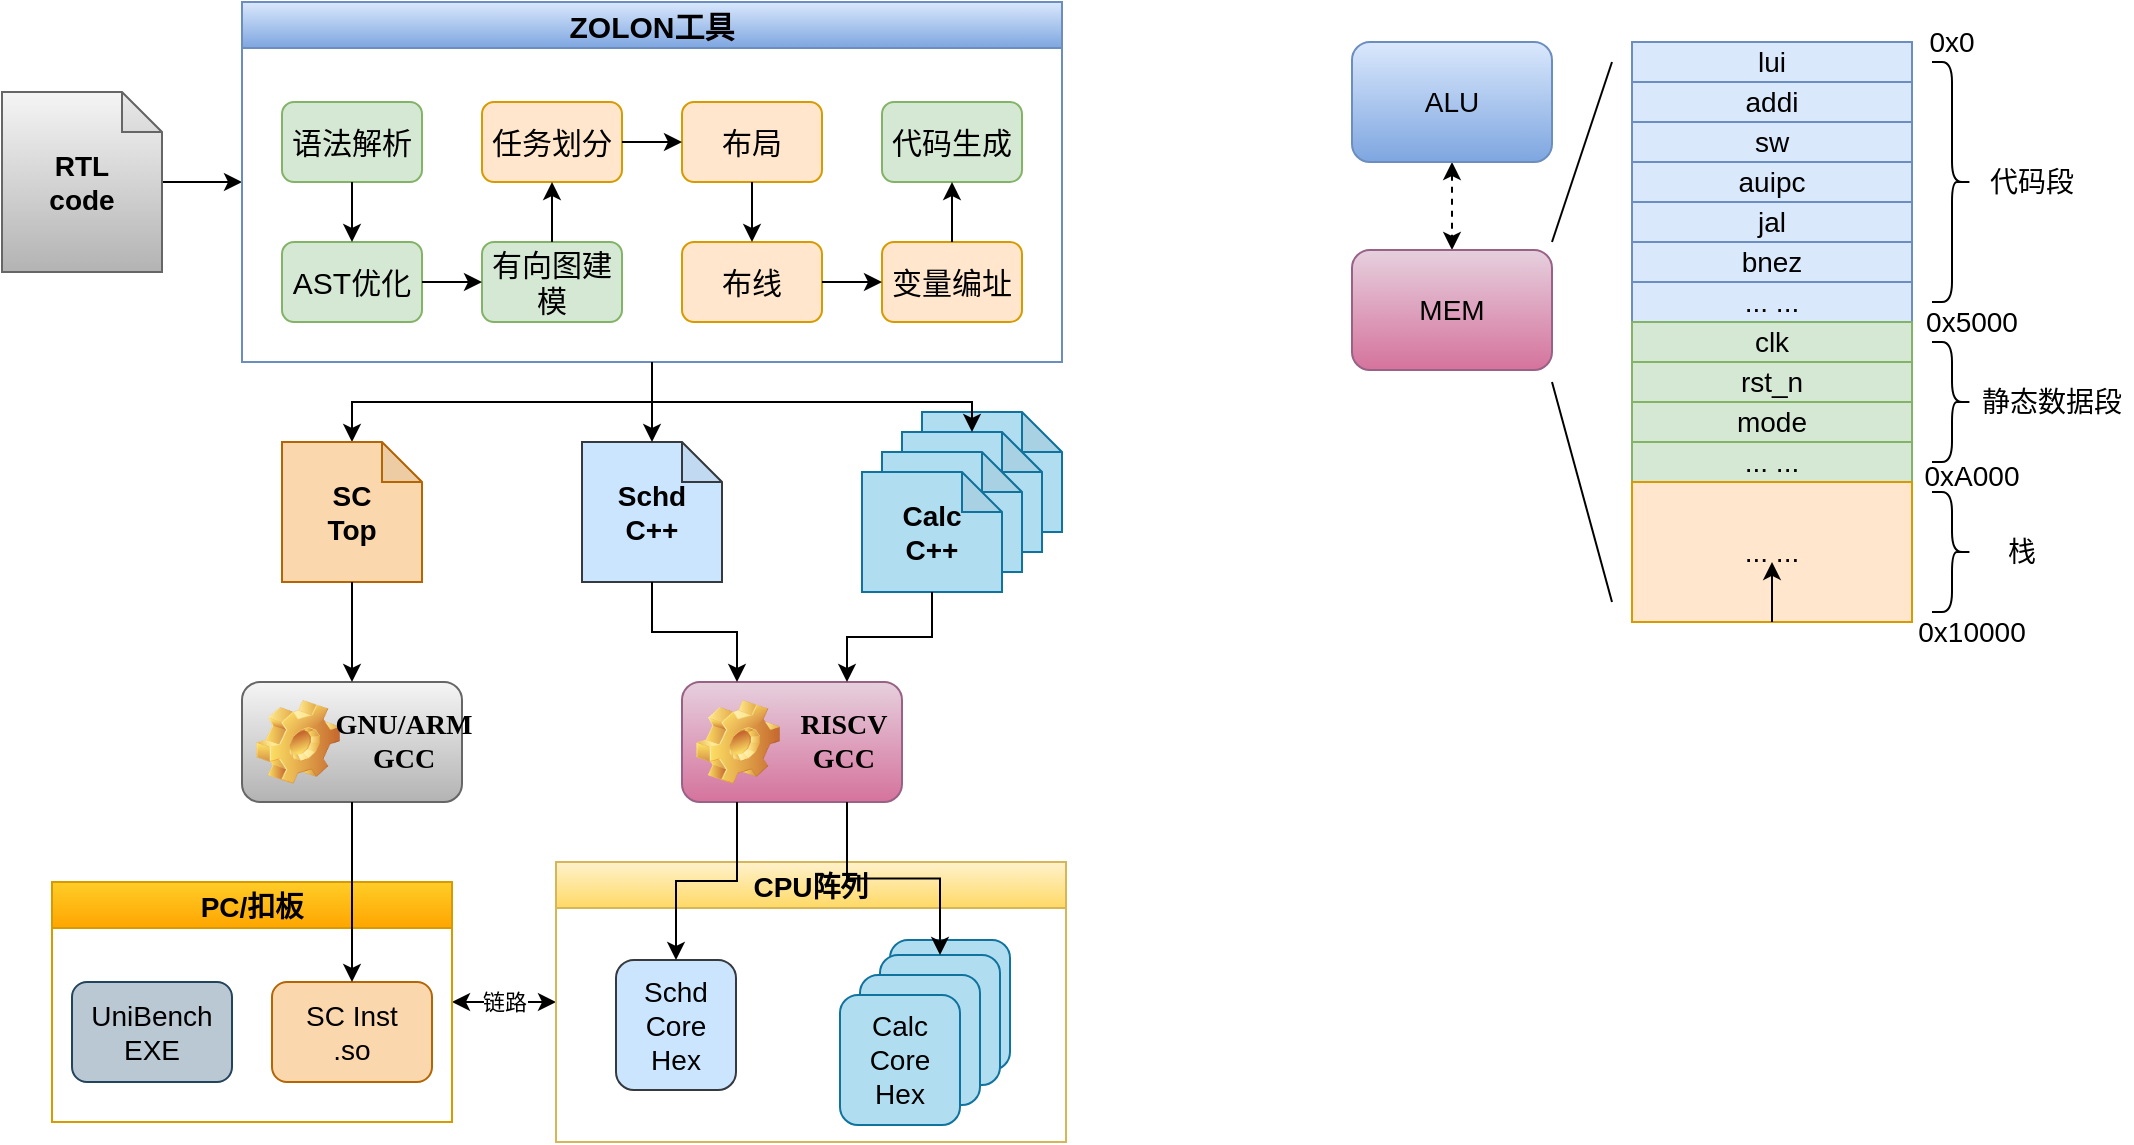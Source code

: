 <mxfile version="24.2.5" type="github" pages="2">
  <diagram name="第 1 页" id="XxKEUwlq-gYw5El6zGgm">
    <mxGraphModel dx="1434" dy="746" grid="1" gridSize="10" guides="1" tooltips="1" connect="1" arrows="1" fold="1" page="1" pageScale="1" pageWidth="1169" pageHeight="827" math="0" shadow="0">
      <root>
        <mxCell id="0" />
        <mxCell id="1" parent="0" />
        <mxCell id="TacVt2jKOgaLHGXAYxJc-45" style="edgeStyle=none;rounded=0;orthogonalLoop=1;jettySize=auto;html=1;exitX=0.5;exitY=1;exitDx=0;exitDy=0;fontSize=14;startArrow=classic;startFill=1;dashed=1;" parent="1" source="TacVt2jKOgaLHGXAYxJc-46" target="TacVt2jKOgaLHGXAYxJc-47" edge="1">
          <mxGeometry relative="1" as="geometry" />
        </mxCell>
        <mxCell id="TacVt2jKOgaLHGXAYxJc-46" value="ALU" style="rounded=1;whiteSpace=wrap;html=1;fontSize=14;fillColor=#dae8fc;gradientColor=#7ea6e0;strokeColor=#6c8ebf;" parent="1" vertex="1">
          <mxGeometry x="702" y="51" width="100" height="60" as="geometry" />
        </mxCell>
        <mxCell id="TacVt2jKOgaLHGXAYxJc-47" value="MEM" style="rounded=1;whiteSpace=wrap;html=1;fontSize=14;fillColor=#e6d0de;gradientColor=#d5739d;strokeColor=#996185;" parent="1" vertex="1">
          <mxGeometry x="702" y="155" width="100" height="60" as="geometry" />
        </mxCell>
        <mxCell id="TacVt2jKOgaLHGXAYxJc-48" value="lui" style="rounded=0;whiteSpace=wrap;html=1;fontSize=14;fillColor=#dae8fc;strokeColor=#6c8ebf;" parent="1" vertex="1">
          <mxGeometry x="842" y="51" width="140" height="20" as="geometry" />
        </mxCell>
        <mxCell id="TacVt2jKOgaLHGXAYxJc-49" value="0x0" style="text;html=1;strokeColor=none;fillColor=none;align=center;verticalAlign=middle;whiteSpace=wrap;rounded=0;fontSize=14;" parent="1" vertex="1">
          <mxGeometry x="987" y="41" width="30" height="20" as="geometry" />
        </mxCell>
        <mxCell id="TacVt2jKOgaLHGXAYxJc-50" value="0x5000" style="text;html=1;strokeColor=none;fillColor=none;align=center;verticalAlign=middle;whiteSpace=wrap;rounded=0;fontSize=14;" parent="1" vertex="1">
          <mxGeometry x="992" y="181" width="40" height="20" as="geometry" />
        </mxCell>
        <mxCell id="TacVt2jKOgaLHGXAYxJc-51" value="代码段" style="text;html=1;strokeColor=none;fillColor=none;align=center;verticalAlign=middle;whiteSpace=wrap;rounded=0;fontSize=14;" parent="1" vertex="1">
          <mxGeometry x="1017" y="111" width="50" height="20" as="geometry" />
        </mxCell>
        <mxCell id="TacVt2jKOgaLHGXAYxJc-52" value="addi" style="rounded=0;whiteSpace=wrap;html=1;fontSize=14;fillColor=#dae8fc;strokeColor=#6c8ebf;" parent="1" vertex="1">
          <mxGeometry x="842" y="71" width="140" height="20" as="geometry" />
        </mxCell>
        <mxCell id="TacVt2jKOgaLHGXAYxJc-53" value="sw" style="rounded=0;whiteSpace=wrap;html=1;fontSize=14;fillColor=#dae8fc;strokeColor=#6c8ebf;" parent="1" vertex="1">
          <mxGeometry x="842" y="91" width="140" height="20" as="geometry" />
        </mxCell>
        <mxCell id="TacVt2jKOgaLHGXAYxJc-54" value="auipc" style="rounded=0;whiteSpace=wrap;html=1;fontSize=14;fillColor=#dae8fc;strokeColor=#6c8ebf;" parent="1" vertex="1">
          <mxGeometry x="842" y="111" width="140" height="20" as="geometry" />
        </mxCell>
        <mxCell id="TacVt2jKOgaLHGXAYxJc-55" value="jal" style="rounded=0;whiteSpace=wrap;html=1;fontSize=14;fillColor=#dae8fc;strokeColor=#6c8ebf;" parent="1" vertex="1">
          <mxGeometry x="842" y="131" width="140" height="20" as="geometry" />
        </mxCell>
        <mxCell id="TacVt2jKOgaLHGXAYxJc-56" value="bnez" style="rounded=0;whiteSpace=wrap;html=1;fontSize=14;fillColor=#dae8fc;strokeColor=#6c8ebf;" parent="1" vertex="1">
          <mxGeometry x="842" y="151" width="140" height="20" as="geometry" />
        </mxCell>
        <mxCell id="TacVt2jKOgaLHGXAYxJc-57" value="... ..." style="rounded=0;whiteSpace=wrap;html=1;fontSize=14;fillColor=#dae8fc;strokeColor=#6c8ebf;" parent="1" vertex="1">
          <mxGeometry x="842" y="171" width="140" height="20" as="geometry" />
        </mxCell>
        <mxCell id="TacVt2jKOgaLHGXAYxJc-58" value="clk" style="rounded=0;whiteSpace=wrap;html=1;fontSize=14;fillColor=#d5e8d4;strokeColor=#82b366;" parent="1" vertex="1">
          <mxGeometry x="842" y="191" width="140" height="20" as="geometry" />
        </mxCell>
        <mxCell id="TacVt2jKOgaLHGXAYxJc-59" value="rst_n" style="rounded=0;whiteSpace=wrap;html=1;fontSize=14;fillColor=#d5e8d4;strokeColor=#82b366;" parent="1" vertex="1">
          <mxGeometry x="842" y="211" width="140" height="20" as="geometry" />
        </mxCell>
        <mxCell id="TacVt2jKOgaLHGXAYxJc-60" value="mode" style="rounded=0;whiteSpace=wrap;html=1;fontSize=14;fillColor=#d5e8d4;strokeColor=#82b366;" parent="1" vertex="1">
          <mxGeometry x="842" y="231" width="140" height="20" as="geometry" />
        </mxCell>
        <mxCell id="TacVt2jKOgaLHGXAYxJc-61" value="... ..." style="rounded=0;whiteSpace=wrap;html=1;fontSize=14;fillColor=#d5e8d4;strokeColor=#82b366;" parent="1" vertex="1">
          <mxGeometry x="842" y="251" width="140" height="20" as="geometry" />
        </mxCell>
        <mxCell id="TacVt2jKOgaLHGXAYxJc-62" value="" style="shape=curlyBracket;whiteSpace=wrap;html=1;rounded=1;flipH=1;fontSize=14;" parent="1" vertex="1">
          <mxGeometry x="992" y="61" width="20" height="120" as="geometry" />
        </mxCell>
        <mxCell id="TacVt2jKOgaLHGXAYxJc-63" value="" style="shape=curlyBracket;whiteSpace=wrap;html=1;rounded=1;flipH=1;fontSize=14;" parent="1" vertex="1">
          <mxGeometry x="992" y="201" width="20" height="60" as="geometry" />
        </mxCell>
        <mxCell id="TacVt2jKOgaLHGXAYxJc-64" value="静态数据段" style="text;html=1;strokeColor=none;fillColor=none;align=center;verticalAlign=middle;whiteSpace=wrap;rounded=0;fontSize=14;" parent="1" vertex="1">
          <mxGeometry x="1012" y="221" width="80" height="20" as="geometry" />
        </mxCell>
        <mxCell id="TacVt2jKOgaLHGXAYxJc-65" value="... ..." style="rounded=0;whiteSpace=wrap;html=1;fontSize=14;fillColor=#ffe6cc;strokeColor=#d79b00;" parent="1" vertex="1">
          <mxGeometry x="842" y="271" width="140" height="70" as="geometry" />
        </mxCell>
        <mxCell id="TacVt2jKOgaLHGXAYxJc-66" value="" style="shape=curlyBracket;whiteSpace=wrap;html=1;rounded=1;flipH=1;fontSize=14;" parent="1" vertex="1">
          <mxGeometry x="992" y="276" width="20" height="60" as="geometry" />
        </mxCell>
        <mxCell id="TacVt2jKOgaLHGXAYxJc-67" value="栈" style="text;html=1;strokeColor=none;fillColor=none;align=center;verticalAlign=middle;whiteSpace=wrap;rounded=0;fontSize=14;" parent="1" vertex="1">
          <mxGeometry x="1012" y="296" width="50" height="20" as="geometry" />
        </mxCell>
        <mxCell id="TacVt2jKOgaLHGXAYxJc-68" style="rounded=0;orthogonalLoop=1;jettySize=auto;html=1;exitX=0.5;exitY=1;exitDx=0;exitDy=0;fontSize=14;entryX=0.5;entryY=0.571;entryDx=0;entryDy=0;entryPerimeter=0;" parent="1" source="TacVt2jKOgaLHGXAYxJc-65" target="TacVt2jKOgaLHGXAYxJc-65" edge="1">
          <mxGeometry relative="1" as="geometry">
            <mxPoint x="922" y="381" as="targetPoint" />
          </mxGeometry>
        </mxCell>
        <mxCell id="TacVt2jKOgaLHGXAYxJc-69" value="" style="endArrow=none;html=1;rounded=0;fontSize=14;" parent="1" edge="1">
          <mxGeometry width="50" height="50" relative="1" as="geometry">
            <mxPoint x="802" y="151" as="sourcePoint" />
            <mxPoint x="832" y="61" as="targetPoint" />
          </mxGeometry>
        </mxCell>
        <mxCell id="TacVt2jKOgaLHGXAYxJc-70" value="" style="endArrow=none;html=1;rounded=0;fontSize=14;" parent="1" edge="1">
          <mxGeometry width="50" height="50" relative="1" as="geometry">
            <mxPoint x="832" y="331" as="sourcePoint" />
            <mxPoint x="802" y="221" as="targetPoint" />
          </mxGeometry>
        </mxCell>
        <mxCell id="TacVt2jKOgaLHGXAYxJc-71" value="0xA000" style="text;html=1;strokeColor=none;fillColor=none;align=center;verticalAlign=middle;whiteSpace=wrap;rounded=0;fontSize=14;" parent="1" vertex="1">
          <mxGeometry x="992" y="258" width="40" height="20" as="geometry" />
        </mxCell>
        <mxCell id="TacVt2jKOgaLHGXAYxJc-72" value="0x10000" style="text;html=1;strokeColor=none;fillColor=none;align=center;verticalAlign=middle;whiteSpace=wrap;rounded=0;fontSize=14;" parent="1" vertex="1">
          <mxGeometry x="992" y="336" width="40" height="20" as="geometry" />
        </mxCell>
        <mxCell id="En1TJh4TkF72IBwh4HMu-1" style="edgeStyle=none;rounded=0;orthogonalLoop=1;jettySize=auto;html=1;entryX=0;entryY=0.5;entryDx=0;entryDy=0;fontSize=14;" parent="1" source="En1TJh4TkF72IBwh4HMu-2" target="En1TJh4TkF72IBwh4HMu-5" edge="1">
          <mxGeometry relative="1" as="geometry" />
        </mxCell>
        <mxCell id="En1TJh4TkF72IBwh4HMu-2" value="RTL&lt;br style=&quot;font-size: 14px;&quot;&gt;code" style="shape=note;whiteSpace=wrap;html=1;backgroundOutline=1;darkOpacity=0.05;size=20;fontSize=14;fillColor=#f5f5f5;strokeColor=#666666;fontStyle=1;gradientColor=#b3b3b3;" parent="1" vertex="1">
          <mxGeometry x="27" y="76" width="80" height="90" as="geometry" />
        </mxCell>
        <mxCell id="En1TJh4TkF72IBwh4HMu-3" value="RISCV&lt;br&gt;GCC" style="label;whiteSpace=wrap;html=1;image=img/clipart/Gear_128x128.png;align=center;fontFamily=Times New Roman;fontSize=14;fillColor=#e6d0de;strokeColor=#996185;gradientColor=#d5739d;" parent="1" vertex="1">
          <mxGeometry x="367" y="371" width="110" height="60" as="geometry" />
        </mxCell>
        <mxCell id="En1TJh4TkF72IBwh4HMu-4" style="edgeStyle=orthogonalEdgeStyle;rounded=0;orthogonalLoop=1;jettySize=auto;html=1;fontSize=14;" parent="1" source="En1TJh4TkF72IBwh4HMu-5" target="En1TJh4TkF72IBwh4HMu-30" edge="1">
          <mxGeometry relative="1" as="geometry" />
        </mxCell>
        <mxCell id="En1TJh4TkF72IBwh4HMu-5" value="ZOLON工具" style="swimlane;fontSize=15;fillColor=#dae8fc;strokeColor=#6c8ebf;gradientColor=#7ea6e0;" parent="1" vertex="1">
          <mxGeometry x="147" y="31" width="410" height="180" as="geometry" />
        </mxCell>
        <mxCell id="En1TJh4TkF72IBwh4HMu-6" value="语法解析" style="rounded=1;whiteSpace=wrap;html=1;fontSize=15;fillColor=#d5e8d4;strokeColor=#82b366;" parent="En1TJh4TkF72IBwh4HMu-5" vertex="1">
          <mxGeometry x="20" y="50" width="70" height="40" as="geometry" />
        </mxCell>
        <mxCell id="En1TJh4TkF72IBwh4HMu-7" value="AST优化" style="rounded=1;whiteSpace=wrap;html=1;fontSize=15;fillColor=#d5e8d4;strokeColor=#82b366;" parent="En1TJh4TkF72IBwh4HMu-5" vertex="1">
          <mxGeometry x="20" y="120" width="70" height="40" as="geometry" />
        </mxCell>
        <mxCell id="En1TJh4TkF72IBwh4HMu-8" value="" style="endArrow=classic;html=1;rounded=0;horizontal=0;fontSize=15;" parent="En1TJh4TkF72IBwh4HMu-5" source="En1TJh4TkF72IBwh4HMu-6" target="En1TJh4TkF72IBwh4HMu-7" edge="1">
          <mxGeometry width="50" height="50" relative="1" as="geometry">
            <mxPoint x="100" y="170" as="sourcePoint" />
            <mxPoint x="250" y="60" as="targetPoint" />
          </mxGeometry>
        </mxCell>
        <mxCell id="En1TJh4TkF72IBwh4HMu-9" value="有向图建模" style="rounded=1;whiteSpace=wrap;html=1;fontSize=15;fillColor=#d5e8d4;strokeColor=#82b366;" parent="En1TJh4TkF72IBwh4HMu-5" vertex="1">
          <mxGeometry x="120" y="120" width="70" height="40" as="geometry" />
        </mxCell>
        <mxCell id="En1TJh4TkF72IBwh4HMu-10" style="rounded=0;orthogonalLoop=1;jettySize=auto;html=1;fontSize=14;" parent="En1TJh4TkF72IBwh4HMu-5" source="En1TJh4TkF72IBwh4HMu-7" target="En1TJh4TkF72IBwh4HMu-9" edge="1">
          <mxGeometry relative="1" as="geometry" />
        </mxCell>
        <mxCell id="En1TJh4TkF72IBwh4HMu-11" value="任务划分" style="rounded=1;whiteSpace=wrap;html=1;fontSize=15;fillColor=#ffe6cc;strokeColor=#d79b00;" parent="En1TJh4TkF72IBwh4HMu-5" vertex="1">
          <mxGeometry x="120" y="50" width="70" height="40" as="geometry" />
        </mxCell>
        <mxCell id="En1TJh4TkF72IBwh4HMu-12" value="" style="endArrow=classic;html=1;rounded=0;horizontal=0;fontSize=15;" parent="En1TJh4TkF72IBwh4HMu-5" source="En1TJh4TkF72IBwh4HMu-9" target="En1TJh4TkF72IBwh4HMu-11" edge="1">
          <mxGeometry width="50" height="50" relative="1" as="geometry">
            <mxPoint x="130" y="440" as="sourcePoint" />
            <mxPoint x="190" y="440" as="targetPoint" />
          </mxGeometry>
        </mxCell>
        <mxCell id="En1TJh4TkF72IBwh4HMu-13" value="布局" style="rounded=1;whiteSpace=wrap;html=1;fontSize=15;fillColor=#ffe6cc;strokeColor=#d79b00;" parent="En1TJh4TkF72IBwh4HMu-5" vertex="1">
          <mxGeometry x="220" y="50" width="70" height="40" as="geometry" />
        </mxCell>
        <mxCell id="En1TJh4TkF72IBwh4HMu-14" value="" style="endArrow=classic;html=1;rounded=0;horizontal=0;fontSize=15;" parent="En1TJh4TkF72IBwh4HMu-5" source="En1TJh4TkF72IBwh4HMu-11" target="En1TJh4TkF72IBwh4HMu-13" edge="1">
          <mxGeometry width="50" height="50" relative="1" as="geometry">
            <mxPoint x="260" y="440" as="sourcePoint" />
            <mxPoint x="310" y="440" as="targetPoint" />
          </mxGeometry>
        </mxCell>
        <mxCell id="En1TJh4TkF72IBwh4HMu-15" value="布线" style="rounded=1;whiteSpace=wrap;html=1;fontSize=15;fillColor=#ffe6cc;strokeColor=#d79b00;" parent="En1TJh4TkF72IBwh4HMu-5" vertex="1">
          <mxGeometry x="220" y="120" width="70" height="40" as="geometry" />
        </mxCell>
        <mxCell id="En1TJh4TkF72IBwh4HMu-16" value="" style="endArrow=classic;html=1;rounded=0;horizontal=0;fontSize=15;" parent="En1TJh4TkF72IBwh4HMu-5" source="En1TJh4TkF72IBwh4HMu-13" target="En1TJh4TkF72IBwh4HMu-15" edge="1">
          <mxGeometry width="50" height="50" relative="1" as="geometry">
            <mxPoint x="620" y="330" as="sourcePoint" />
            <mxPoint x="290" y="730" as="targetPoint" />
          </mxGeometry>
        </mxCell>
        <mxCell id="En1TJh4TkF72IBwh4HMu-17" value="变量编址" style="rounded=1;whiteSpace=wrap;html=1;fontSize=15;fillColor=#ffe6cc;strokeColor=#d79b00;" parent="En1TJh4TkF72IBwh4HMu-5" vertex="1">
          <mxGeometry x="320" y="120" width="70" height="40" as="geometry" />
        </mxCell>
        <mxCell id="En1TJh4TkF72IBwh4HMu-18" style="edgeStyle=none;rounded=0;orthogonalLoop=1;jettySize=auto;html=1;fontSize=14;" parent="En1TJh4TkF72IBwh4HMu-5" source="En1TJh4TkF72IBwh4HMu-15" target="En1TJh4TkF72IBwh4HMu-17" edge="1">
          <mxGeometry relative="1" as="geometry" />
        </mxCell>
        <mxCell id="En1TJh4TkF72IBwh4HMu-19" value="代码生成" style="rounded=1;whiteSpace=wrap;html=1;fontSize=15;fillColor=#d5e8d4;strokeColor=#82b366;" parent="En1TJh4TkF72IBwh4HMu-5" vertex="1">
          <mxGeometry x="320" y="50" width="70" height="40" as="geometry" />
        </mxCell>
        <mxCell id="En1TJh4TkF72IBwh4HMu-20" style="edgeStyle=none;rounded=0;orthogonalLoop=1;jettySize=auto;html=1;fontSize=14;" parent="En1TJh4TkF72IBwh4HMu-5" source="En1TJh4TkF72IBwh4HMu-17" target="En1TJh4TkF72IBwh4HMu-19" edge="1">
          <mxGeometry relative="1" as="geometry" />
        </mxCell>
        <mxCell id="En1TJh4TkF72IBwh4HMu-21" value="Schd&lt;br&gt;C++" style="shape=note;whiteSpace=wrap;html=1;backgroundOutline=1;darkOpacity=0.05;size=20;fontSize=14;fillColor=#cce5ff;strokeColor=#36393d;fontStyle=1" parent="1" vertex="1">
          <mxGeometry x="317" y="251" width="70" height="70" as="geometry" />
        </mxCell>
        <mxCell id="En1TJh4TkF72IBwh4HMu-22" value="Calc&lt;br&gt;C++" style="shape=note;whiteSpace=wrap;html=1;backgroundOutline=1;darkOpacity=0.05;size=20;fontSize=14;fillColor=#b1ddf0;strokeColor=#10739e;fontStyle=1" parent="1" vertex="1">
          <mxGeometry x="487" y="236" width="70" height="60" as="geometry" />
        </mxCell>
        <mxCell id="En1TJh4TkF72IBwh4HMu-23" value="Calc&lt;br&gt;C++" style="shape=note;whiteSpace=wrap;html=1;backgroundOutline=1;darkOpacity=0.05;size=20;fontSize=14;fillColor=#b1ddf0;strokeColor=#10739e;fontStyle=1" parent="1" vertex="1">
          <mxGeometry x="477" y="246" width="70" height="60" as="geometry" />
        </mxCell>
        <mxCell id="En1TJh4TkF72IBwh4HMu-24" value="Calc&lt;br&gt;C++" style="shape=note;whiteSpace=wrap;html=1;backgroundOutline=1;darkOpacity=0.05;size=20;fontSize=14;fillColor=#b1ddf0;strokeColor=#10739e;fontStyle=1" parent="1" vertex="1">
          <mxGeometry x="467" y="256" width="70" height="60" as="geometry" />
        </mxCell>
        <mxCell id="En1TJh4TkF72IBwh4HMu-25" value="Calc&lt;br&gt;C++" style="shape=note;whiteSpace=wrap;html=1;backgroundOutline=1;darkOpacity=0.05;size=20;fontSize=14;fillColor=#b1ddf0;strokeColor=#10739e;fontStyle=1" parent="1" vertex="1">
          <mxGeometry x="457" y="266" width="70" height="60" as="geometry" />
        </mxCell>
        <mxCell id="En1TJh4TkF72IBwh4HMu-26" value="链路" style="edgeStyle=orthogonalEdgeStyle;rounded=0;orthogonalLoop=1;jettySize=auto;html=1;exitX=1;exitY=0.5;exitDx=0;exitDy=0;entryX=0;entryY=0.5;entryDx=0;entryDy=0;startArrow=classic;startFill=1;" parent="1" source="En1TJh4TkF72IBwh4HMu-27" target="En1TJh4TkF72IBwh4HMu-31" edge="1">
          <mxGeometry relative="1" as="geometry" />
        </mxCell>
        <mxCell id="En1TJh4TkF72IBwh4HMu-27" value="PC/扣板" style="swimlane;fontSize=14;fillColor=#ffcd28;gradientColor=#ffa500;strokeColor=#d79b00;" parent="1" vertex="1">
          <mxGeometry x="52" y="471" width="200" height="120" as="geometry" />
        </mxCell>
        <mxCell id="En1TJh4TkF72IBwh4HMu-28" value="UniBench&lt;br&gt;EXE" style="rounded=1;whiteSpace=wrap;html=1;fontSize=14;fillColor=#bac8d3;strokeColor=#23445d;" parent="En1TJh4TkF72IBwh4HMu-27" vertex="1">
          <mxGeometry x="10" y="50" width="80" height="50" as="geometry" />
        </mxCell>
        <mxCell id="En1TJh4TkF72IBwh4HMu-29" value="SC Inst&lt;br&gt;.so" style="rounded=1;whiteSpace=wrap;html=1;fontSize=14;fillColor=#fad7ac;strokeColor=#b46504;" parent="En1TJh4TkF72IBwh4HMu-27" vertex="1">
          <mxGeometry x="110" y="50" width="80" height="50" as="geometry" />
        </mxCell>
        <mxCell id="En1TJh4TkF72IBwh4HMu-30" value="SC&lt;br&gt;Top" style="shape=note;whiteSpace=wrap;html=1;backgroundOutline=1;darkOpacity=0.05;size=20;fontSize=14;fillColor=#fad7ac;strokeColor=#b46504;fontStyle=1" parent="1" vertex="1">
          <mxGeometry x="167" y="251" width="70" height="70" as="geometry" />
        </mxCell>
        <mxCell id="En1TJh4TkF72IBwh4HMu-31" value="CPU阵列" style="swimlane;fontSize=14;fillColor=#fff2cc;gradientColor=#ffd966;strokeColor=#d6b656;" parent="1" vertex="1">
          <mxGeometry x="304" y="461" width="255" height="140" as="geometry" />
        </mxCell>
        <mxCell id="En1TJh4TkF72IBwh4HMu-32" value="Schd Core&lt;br&gt;Hex" style="rounded=1;whiteSpace=wrap;html=1;fontSize=14;fillColor=#cce5ff;strokeColor=#36393d;" parent="En1TJh4TkF72IBwh4HMu-31" vertex="1">
          <mxGeometry x="30" y="49" width="60" height="65" as="geometry" />
        </mxCell>
        <mxCell id="En1TJh4TkF72IBwh4HMu-33" value="Calc Core&lt;br&gt;Hex" style="rounded=1;whiteSpace=wrap;html=1;fontSize=14;fillColor=#b1ddf0;strokeColor=#10739e;" parent="En1TJh4TkF72IBwh4HMu-31" vertex="1">
          <mxGeometry x="167" y="39" width="60" height="65" as="geometry" />
        </mxCell>
        <mxCell id="En1TJh4TkF72IBwh4HMu-34" value="Calc Core&lt;br&gt;Hex" style="rounded=1;whiteSpace=wrap;html=1;fontSize=14;fillColor=#b1ddf0;strokeColor=#10739e;" parent="En1TJh4TkF72IBwh4HMu-31" vertex="1">
          <mxGeometry x="162" y="46.5" width="60" height="65" as="geometry" />
        </mxCell>
        <mxCell id="En1TJh4TkF72IBwh4HMu-35" value="Calc Core&lt;br&gt;Hex" style="rounded=1;whiteSpace=wrap;html=1;fontSize=14;fillColor=#b1ddf0;strokeColor=#10739e;" parent="En1TJh4TkF72IBwh4HMu-31" vertex="1">
          <mxGeometry x="152" y="56.5" width="60" height="65" as="geometry" />
        </mxCell>
        <mxCell id="En1TJh4TkF72IBwh4HMu-36" value="Calc Core&lt;br&gt;Hex" style="rounded=1;whiteSpace=wrap;html=1;fontSize=14;fillColor=#b1ddf0;strokeColor=#10739e;" parent="En1TJh4TkF72IBwh4HMu-31" vertex="1">
          <mxGeometry x="142" y="66.5" width="60" height="65" as="geometry" />
        </mxCell>
        <mxCell id="En1TJh4TkF72IBwh4HMu-37" value="GNU/ARM&lt;br&gt;GCC" style="label;whiteSpace=wrap;html=1;image=img/clipart/Gear_128x128.png;align=center;fontFamily=Times New Roman;fontSize=14;fillColor=#f5f5f5;strokeColor=#666666;gradientColor=#b3b3b3;" parent="1" vertex="1">
          <mxGeometry x="147" y="371" width="110" height="60" as="geometry" />
        </mxCell>
        <mxCell id="En1TJh4TkF72IBwh4HMu-38" style="edgeStyle=orthogonalEdgeStyle;rounded=0;orthogonalLoop=1;jettySize=auto;html=1;fontSize=14;entryX=0.5;entryY=0;entryDx=0;entryDy=0;entryPerimeter=0;" parent="1" source="En1TJh4TkF72IBwh4HMu-5" target="En1TJh4TkF72IBwh4HMu-21" edge="1">
          <mxGeometry relative="1" as="geometry">
            <mxPoint x="362.0" y="221" as="sourcePoint" />
            <mxPoint x="212" y="261" as="targetPoint" />
          </mxGeometry>
        </mxCell>
        <mxCell id="En1TJh4TkF72IBwh4HMu-39" style="edgeStyle=orthogonalEdgeStyle;rounded=0;orthogonalLoop=1;jettySize=auto;html=1;fontSize=14;" parent="1" source="En1TJh4TkF72IBwh4HMu-5" target="En1TJh4TkF72IBwh4HMu-23" edge="1">
          <mxGeometry relative="1" as="geometry">
            <mxPoint x="362" y="221" as="sourcePoint" />
            <mxPoint x="362" y="261" as="targetPoint" />
          </mxGeometry>
        </mxCell>
        <mxCell id="En1TJh4TkF72IBwh4HMu-40" style="edgeStyle=orthogonalEdgeStyle;rounded=0;orthogonalLoop=1;jettySize=auto;html=1;fontSize=14;entryX=0.25;entryY=0;entryDx=0;entryDy=0;" parent="1" source="En1TJh4TkF72IBwh4HMu-21" target="En1TJh4TkF72IBwh4HMu-3" edge="1">
          <mxGeometry relative="1" as="geometry">
            <mxPoint x="362.0" y="221" as="sourcePoint" />
            <mxPoint x="522.0" y="256" as="targetPoint" />
          </mxGeometry>
        </mxCell>
        <mxCell id="En1TJh4TkF72IBwh4HMu-41" style="edgeStyle=orthogonalEdgeStyle;rounded=0;orthogonalLoop=1;jettySize=auto;html=1;fontSize=14;" parent="1" source="En1TJh4TkF72IBwh4HMu-30" target="En1TJh4TkF72IBwh4HMu-37" edge="1">
          <mxGeometry relative="1" as="geometry">
            <mxPoint x="362.034" y="331" as="sourcePoint" />
            <mxPoint x="432.034" y="381" as="targetPoint" />
          </mxGeometry>
        </mxCell>
        <mxCell id="En1TJh4TkF72IBwh4HMu-42" style="edgeStyle=orthogonalEdgeStyle;rounded=0;orthogonalLoop=1;jettySize=auto;html=1;fontSize=14;" parent="1" source="En1TJh4TkF72IBwh4HMu-37" target="En1TJh4TkF72IBwh4HMu-29" edge="1">
          <mxGeometry relative="1" as="geometry">
            <mxPoint x="212.034" y="331" as="sourcePoint" />
            <mxPoint x="187" y="381" as="targetPoint" />
          </mxGeometry>
        </mxCell>
        <mxCell id="En1TJh4TkF72IBwh4HMu-43" style="edgeStyle=orthogonalEdgeStyle;rounded=0;orthogonalLoop=1;jettySize=auto;html=1;fontSize=14;entryX=0.75;entryY=0;entryDx=0;entryDy=0;" parent="1" source="En1TJh4TkF72IBwh4HMu-25" target="En1TJh4TkF72IBwh4HMu-3" edge="1">
          <mxGeometry relative="1" as="geometry">
            <mxPoint x="362.034" y="331" as="sourcePoint" />
            <mxPoint x="432.034" y="381" as="targetPoint" />
          </mxGeometry>
        </mxCell>
        <mxCell id="En1TJh4TkF72IBwh4HMu-44" style="edgeStyle=orthogonalEdgeStyle;rounded=0;orthogonalLoop=1;jettySize=auto;html=1;fontSize=14;exitX=0.25;exitY=1;exitDx=0;exitDy=0;" parent="1" source="En1TJh4TkF72IBwh4HMu-3" target="En1TJh4TkF72IBwh4HMu-32" edge="1">
          <mxGeometry relative="1" as="geometry">
            <mxPoint x="502.034" y="336" as="sourcePoint" />
            <mxPoint x="432.034" y="381" as="targetPoint" />
          </mxGeometry>
        </mxCell>
        <mxCell id="En1TJh4TkF72IBwh4HMu-45" style="edgeStyle=orthogonalEdgeStyle;rounded=0;orthogonalLoop=1;jettySize=auto;html=1;fontSize=14;exitX=0.75;exitY=1;exitDx=0;exitDy=0;" parent="1" source="En1TJh4TkF72IBwh4HMu-3" target="En1TJh4TkF72IBwh4HMu-34" edge="1">
          <mxGeometry relative="1" as="geometry">
            <mxPoint x="502.034" y="336" as="sourcePoint" />
            <mxPoint x="459.5" y="381" as="targetPoint" />
          </mxGeometry>
        </mxCell>
      </root>
    </mxGraphModel>
  </diagram>
  <diagram id="OgBlMcJGMcArxZzTE6J7" name="第 2 页">
    <mxGraphModel dx="1434" dy="-81" grid="1" gridSize="10" guides="1" tooltips="1" connect="1" arrows="1" fold="1" page="1" pageScale="1" pageWidth="1169" pageHeight="827" math="0" shadow="0">
      <root>
        <mxCell id="0" />
        <mxCell id="1" parent="0" />
        <mxCell id="0B38pX7yt9HqYOP2uI5M-1" value="CPU阵列" style="swimlane;fontSize=14;fillColor=#fff2cc;gradientColor=#ffd966;strokeColor=#d6b656;" parent="1" vertex="1">
          <mxGeometry x="40" y="1318" width="652" height="292" as="geometry" />
        </mxCell>
        <mxCell id="0B38pX7yt9HqYOP2uI5M-2" value="地&lt;br&gt;址&lt;br&gt;读&lt;br&gt;写" style="edgeStyle=orthogonalEdgeStyle;rounded=0;orthogonalLoop=1;jettySize=auto;html=1;exitX=1;exitY=0.5;exitDx=0;exitDy=0;entryX=0;entryY=0.5;entryDx=0;entryDy=0;strokeWidth=2;fontSize=14;startArrow=classic;startFill=1;" parent="0B38pX7yt9HqYOP2uI5M-1" source="0B38pX7yt9HqYOP2uI5M-3" target="0B38pX7yt9HqYOP2uI5M-25" edge="1">
          <mxGeometry relative="1" as="geometry" />
        </mxCell>
        <mxCell id="0B38pX7yt9HqYOP2uI5M-3" value="调度核 * 1" style="swimlane;fontSize=14;fillColor=#dae8fc;strokeColor=#6c8ebf;" parent="0B38pX7yt9HqYOP2uI5M-1" vertex="1">
          <mxGeometry x="21" y="40" width="280" height="217" as="geometry" />
        </mxCell>
        <mxCell id="0B38pX7yt9HqYOP2uI5M-4" value="状态表" style="shape=table;startSize=22;container=1;collapsible=0;childLayout=tableLayout;fontStyle=1;align=center;fontSize=14;fillColor=#ffe6cc;strokeColor=#d79b00;" parent="0B38pX7yt9HqYOP2uI5M-3" vertex="1">
          <mxGeometry x="156" y="57" width="103" height="136" as="geometry" />
        </mxCell>
        <mxCell id="0B38pX7yt9HqYOP2uI5M-5" value="" style="shape=tableRow;horizontal=0;startSize=0;swimlaneHead=0;swimlaneBody=0;top=0;left=0;bottom=0;right=0;collapsible=0;dropTarget=0;fillColor=none;points=[[0,0.5],[1,0.5]];portConstraint=eastwest;fontSize=14;" parent="0B38pX7yt9HqYOP2uI5M-4" vertex="1">
          <mxGeometry y="22" width="103" height="26" as="geometry" />
        </mxCell>
        <mxCell id="0B38pX7yt9HqYOP2uI5M-6" value="stat 1" style="shape=partialRectangle;html=1;whiteSpace=wrap;connectable=0;fillColor=none;top=0;left=0;bottom=0;right=0;overflow=hidden;fontSize=14;" parent="0B38pX7yt9HqYOP2uI5M-5" vertex="1">
          <mxGeometry width="42" height="26" as="geometry">
            <mxRectangle width="42" height="26" as="alternateBounds" />
          </mxGeometry>
        </mxCell>
        <mxCell id="0B38pX7yt9HqYOP2uI5M-7" value="300 clks" style="shape=partialRectangle;html=1;whiteSpace=wrap;connectable=0;fillColor=none;top=0;left=0;bottom=0;right=0;overflow=hidden;fontSize=14;" parent="0B38pX7yt9HqYOP2uI5M-5" vertex="1">
          <mxGeometry x="42" width="61" height="26" as="geometry">
            <mxRectangle width="61" height="26" as="alternateBounds" />
          </mxGeometry>
        </mxCell>
        <mxCell id="0B38pX7yt9HqYOP2uI5M-8" value="" style="shape=tableRow;horizontal=0;startSize=0;swimlaneHead=0;swimlaneBody=0;top=0;left=0;bottom=0;right=0;collapsible=0;dropTarget=0;fillColor=none;points=[[0,0.5],[1,0.5]];portConstraint=eastwest;fontSize=14;" parent="0B38pX7yt9HqYOP2uI5M-4" vertex="1">
          <mxGeometry y="48" width="103" height="25" as="geometry" />
        </mxCell>
        <mxCell id="0B38pX7yt9HqYOP2uI5M-9" value="stat 2" style="shape=partialRectangle;html=1;whiteSpace=wrap;connectable=0;fillColor=none;top=0;left=0;bottom=0;right=0;overflow=hidden;fontSize=14;" parent="0B38pX7yt9HqYOP2uI5M-8" vertex="1">
          <mxGeometry width="42" height="25" as="geometry">
            <mxRectangle width="42" height="25" as="alternateBounds" />
          </mxGeometry>
        </mxCell>
        <mxCell id="0B38pX7yt9HqYOP2uI5M-10" value="100 clks" style="shape=partialRectangle;html=1;whiteSpace=wrap;connectable=0;fillColor=none;top=0;left=0;bottom=0;right=0;overflow=hidden;fontSize=14;" parent="0B38pX7yt9HqYOP2uI5M-8" vertex="1">
          <mxGeometry x="42" width="61" height="25" as="geometry">
            <mxRectangle width="61" height="25" as="alternateBounds" />
          </mxGeometry>
        </mxCell>
        <mxCell id="0B38pX7yt9HqYOP2uI5M-11" value="" style="shape=tableRow;horizontal=0;startSize=0;swimlaneHead=0;swimlaneBody=0;top=0;left=0;bottom=0;right=0;collapsible=0;dropTarget=0;fillColor=none;points=[[0,0.5],[1,0.5]];portConstraint=eastwest;fontSize=14;" parent="0B38pX7yt9HqYOP2uI5M-4" vertex="1">
          <mxGeometry y="73" width="103" height="21" as="geometry" />
        </mxCell>
        <mxCell id="0B38pX7yt9HqYOP2uI5M-12" value="stat 3" style="shape=partialRectangle;html=1;whiteSpace=wrap;connectable=0;fillColor=none;top=0;left=0;bottom=0;right=0;overflow=hidden;fontSize=14;" parent="0B38pX7yt9HqYOP2uI5M-11" vertex="1">
          <mxGeometry width="42" height="21" as="geometry">
            <mxRectangle width="42" height="21" as="alternateBounds" />
          </mxGeometry>
        </mxCell>
        <mxCell id="0B38pX7yt9HqYOP2uI5M-13" value="200 clks" style="shape=partialRectangle;html=1;whiteSpace=wrap;connectable=0;fillColor=none;top=0;left=0;bottom=0;right=0;overflow=hidden;fontSize=14;" parent="0B38pX7yt9HqYOP2uI5M-11" vertex="1">
          <mxGeometry x="42" width="61" height="21" as="geometry">
            <mxRectangle width="61" height="21" as="alternateBounds" />
          </mxGeometry>
        </mxCell>
        <mxCell id="0B38pX7yt9HqYOP2uI5M-14" style="shape=tableRow;horizontal=0;startSize=0;swimlaneHead=0;swimlaneBody=0;top=0;left=0;bottom=0;right=0;collapsible=0;dropTarget=0;fillColor=none;points=[[0,0.5],[1,0.5]];portConstraint=eastwest;fontSize=14;" parent="0B38pX7yt9HqYOP2uI5M-4" vertex="1">
          <mxGeometry y="94" width="103" height="21" as="geometry" />
        </mxCell>
        <mxCell id="0B38pX7yt9HqYOP2uI5M-15" value="..." style="shape=partialRectangle;html=1;whiteSpace=wrap;connectable=0;fillColor=none;top=0;left=0;bottom=0;right=0;overflow=hidden;fontSize=14;" parent="0B38pX7yt9HqYOP2uI5M-14" vertex="1">
          <mxGeometry width="42" height="21" as="geometry">
            <mxRectangle width="42" height="21" as="alternateBounds" />
          </mxGeometry>
        </mxCell>
        <mxCell id="0B38pX7yt9HqYOP2uI5M-16" value="..." style="shape=partialRectangle;html=1;whiteSpace=wrap;connectable=0;fillColor=none;top=0;left=0;bottom=0;right=0;overflow=hidden;fontSize=14;" parent="0B38pX7yt9HqYOP2uI5M-14" vertex="1">
          <mxGeometry x="42" width="61" height="21" as="geometry">
            <mxRectangle width="61" height="21" as="alternateBounds" />
          </mxGeometry>
        </mxCell>
        <mxCell id="0B38pX7yt9HqYOP2uI5M-17" style="shape=tableRow;horizontal=0;startSize=0;swimlaneHead=0;swimlaneBody=0;top=0;left=0;bottom=0;right=0;collapsible=0;dropTarget=0;fillColor=none;points=[[0,0.5],[1,0.5]];portConstraint=eastwest;fontSize=14;" parent="0B38pX7yt9HqYOP2uI5M-4" vertex="1">
          <mxGeometry y="115" width="103" height="21" as="geometry" />
        </mxCell>
        <mxCell id="0B38pX7yt9HqYOP2uI5M-18" value="stat n" style="shape=partialRectangle;html=1;whiteSpace=wrap;connectable=0;fillColor=none;top=0;left=0;bottom=0;right=0;overflow=hidden;fontSize=14;" parent="0B38pX7yt9HqYOP2uI5M-17" vertex="1">
          <mxGeometry width="42" height="21" as="geometry">
            <mxRectangle width="42" height="21" as="alternateBounds" />
          </mxGeometry>
        </mxCell>
        <mxCell id="0B38pX7yt9HqYOP2uI5M-19" value="m clks" style="shape=partialRectangle;html=1;whiteSpace=wrap;connectable=0;fillColor=none;top=0;left=0;bottom=0;right=0;overflow=hidden;fontSize=14;" parent="0B38pX7yt9HqYOP2uI5M-17" vertex="1">
          <mxGeometry x="42" width="61" height="21" as="geometry">
            <mxRectangle width="61" height="21" as="alternateBounds" />
          </mxGeometry>
        </mxCell>
        <mxCell id="0B38pX7yt9HqYOP2uI5M-20" value="N" style="edgeStyle=orthogonalEdgeStyle;rounded=0;orthogonalLoop=1;jettySize=auto;html=1;fontSize=14;startArrow=none;startFill=0;" parent="0B38pX7yt9HqYOP2uI5M-3" source="0B38pX7yt9HqYOP2uI5M-21" target="0B38pX7yt9HqYOP2uI5M-21" edge="1">
          <mxGeometry x="-0.464" relative="1" as="geometry">
            <mxPoint x="164" y="41" as="targetPoint" />
            <Array as="points">
              <mxPoint x="130" y="86" />
              <mxPoint x="130" y="44" />
              <mxPoint x="75" y="44" />
            </Array>
            <mxPoint as="offset" />
          </mxGeometry>
        </mxCell>
        <mxCell id="0B38pX7yt9HqYOP2uI5M-21" value="平台调度？" style="html=1;whiteSpace=wrap;aspect=fixed;shape=isoRectangle;fontSize=14;fillColor=#dae8fc;strokeColor=#6c8ebf;" parent="0B38pX7yt9HqYOP2uI5M-3" vertex="1">
          <mxGeometry x="32" y="60" width="86.67" height="52" as="geometry" />
        </mxCell>
        <mxCell id="0B38pX7yt9HqYOP2uI5M-22" style="edgeStyle=orthogonalEdgeStyle;rounded=0;orthogonalLoop=1;jettySize=auto;html=1;fontSize=14;startArrow=none;startFill=0;entryX=0.012;entryY=0.508;entryDx=0;entryDy=0;entryPerimeter=0;exitX=0;exitY=0.5;exitDx=0;exitDy=0;" parent="0B38pX7yt9HqYOP2uI5M-3" source="0B38pX7yt9HqYOP2uI5M-23" target="0B38pX7yt9HqYOP2uI5M-21" edge="1">
          <mxGeometry relative="1" as="geometry">
            <mxPoint x="6.2" y="106.8" as="targetPoint" />
          </mxGeometry>
        </mxCell>
        <mxCell id="0B38pX7yt9HqYOP2uI5M-23" value="遍历状态表下发状态" style="rounded=1;whiteSpace=wrap;html=1;fontSize=14;fillColor=#dae8fc;strokeColor=#6c8ebf;" parent="0B38pX7yt9HqYOP2uI5M-3" vertex="1">
          <mxGeometry x="34" y="161" width="83" height="41" as="geometry" />
        </mxCell>
        <mxCell id="0B38pX7yt9HqYOP2uI5M-24" value="Y" style="edgeStyle=orthogonalEdgeStyle;rounded=0;orthogonalLoop=1;jettySize=auto;html=1;fontSize=14;startArrow=none;startFill=0;" parent="0B38pX7yt9HqYOP2uI5M-3" source="0B38pX7yt9HqYOP2uI5M-21" target="0B38pX7yt9HqYOP2uI5M-23" edge="1">
          <mxGeometry relative="1" as="geometry" />
        </mxCell>
        <mxCell id="0B38pX7yt9HqYOP2uI5M-25" value="计算核 * N" style="swimlane;fontSize=14;fillColor=#b0e3e6;strokeColor=#0e8088;" parent="0B38pX7yt9HqYOP2uI5M-1" vertex="1">
          <mxGeometry x="356" y="39" width="274" height="217" as="geometry" />
        </mxCell>
        <mxCell id="0B38pX7yt9HqYOP2uI5M-26" value="动作表" style="shape=table;startSize=22;container=1;collapsible=0;childLayout=tableLayout;fontStyle=1;align=center;fontSize=14;fillColor=#fad7ac;strokeColor=#b46504;" parent="0B38pX7yt9HqYOP2uI5M-25" vertex="1">
          <mxGeometry x="156" y="58" width="103" height="136" as="geometry" />
        </mxCell>
        <mxCell id="0B38pX7yt9HqYOP2uI5M-27" value="" style="shape=tableRow;horizontal=0;startSize=0;swimlaneHead=0;swimlaneBody=0;top=0;left=0;bottom=0;right=0;collapsible=0;dropTarget=0;fillColor=none;points=[[0,0.5],[1,0.5]];portConstraint=eastwest;fontSize=14;" parent="0B38pX7yt9HqYOP2uI5M-26" vertex="1">
          <mxGeometry y="22" width="103" height="26" as="geometry" />
        </mxCell>
        <mxCell id="0B38pX7yt9HqYOP2uI5M-28" value="stat 2" style="shape=partialRectangle;html=1;whiteSpace=wrap;connectable=0;fillColor=none;top=0;left=0;bottom=0;right=0;overflow=hidden;fontSize=14;" parent="0B38pX7yt9HqYOP2uI5M-27" vertex="1">
          <mxGeometry width="43" height="26" as="geometry">
            <mxRectangle width="43" height="26" as="alternateBounds" />
          </mxGeometry>
        </mxCell>
        <mxCell id="0B38pX7yt9HqYOP2uI5M-29" value="action 2" style="shape=partialRectangle;html=1;whiteSpace=wrap;connectable=0;fillColor=none;top=0;left=0;bottom=0;right=0;overflow=hidden;fontSize=14;" parent="0B38pX7yt9HqYOP2uI5M-27" vertex="1">
          <mxGeometry x="43" width="60" height="26" as="geometry">
            <mxRectangle width="60" height="26" as="alternateBounds" />
          </mxGeometry>
        </mxCell>
        <mxCell id="0B38pX7yt9HqYOP2uI5M-30" value="" style="shape=tableRow;horizontal=0;startSize=0;swimlaneHead=0;swimlaneBody=0;top=0;left=0;bottom=0;right=0;collapsible=0;dropTarget=0;fillColor=none;points=[[0,0.5],[1,0.5]];portConstraint=eastwest;fontSize=14;" parent="0B38pX7yt9HqYOP2uI5M-26" vertex="1">
          <mxGeometry y="48" width="103" height="25" as="geometry" />
        </mxCell>
        <mxCell id="0B38pX7yt9HqYOP2uI5M-31" value="stat 5" style="shape=partialRectangle;html=1;whiteSpace=wrap;connectable=0;fillColor=none;top=0;left=0;bottom=0;right=0;overflow=hidden;fontSize=14;" parent="0B38pX7yt9HqYOP2uI5M-30" vertex="1">
          <mxGeometry width="43" height="25" as="geometry">
            <mxRectangle width="43" height="25" as="alternateBounds" />
          </mxGeometry>
        </mxCell>
        <mxCell id="0B38pX7yt9HqYOP2uI5M-32" value="action 5" style="shape=partialRectangle;html=1;whiteSpace=wrap;connectable=0;fillColor=none;top=0;left=0;bottom=0;right=0;overflow=hidden;fontSize=14;" parent="0B38pX7yt9HqYOP2uI5M-30" vertex="1">
          <mxGeometry x="43" width="60" height="25" as="geometry">
            <mxRectangle width="60" height="25" as="alternateBounds" />
          </mxGeometry>
        </mxCell>
        <mxCell id="0B38pX7yt9HqYOP2uI5M-33" value="" style="shape=tableRow;horizontal=0;startSize=0;swimlaneHead=0;swimlaneBody=0;top=0;left=0;bottom=0;right=0;collapsible=0;dropTarget=0;fillColor=none;points=[[0,0.5],[1,0.5]];portConstraint=eastwest;fontSize=14;" parent="0B38pX7yt9HqYOP2uI5M-26" vertex="1">
          <mxGeometry y="73" width="103" height="21" as="geometry" />
        </mxCell>
        <mxCell id="0B38pX7yt9HqYOP2uI5M-34" value="stat 7" style="shape=partialRectangle;html=1;whiteSpace=wrap;connectable=0;fillColor=none;top=0;left=0;bottom=0;right=0;overflow=hidden;fontSize=14;" parent="0B38pX7yt9HqYOP2uI5M-33" vertex="1">
          <mxGeometry width="43" height="21" as="geometry">
            <mxRectangle width="43" height="21" as="alternateBounds" />
          </mxGeometry>
        </mxCell>
        <mxCell id="0B38pX7yt9HqYOP2uI5M-35" value="action 7" style="shape=partialRectangle;html=1;whiteSpace=wrap;connectable=0;fillColor=none;top=0;left=0;bottom=0;right=0;overflow=hidden;fontSize=14;" parent="0B38pX7yt9HqYOP2uI5M-33" vertex="1">
          <mxGeometry x="43" width="60" height="21" as="geometry">
            <mxRectangle width="60" height="21" as="alternateBounds" />
          </mxGeometry>
        </mxCell>
        <mxCell id="0B38pX7yt9HqYOP2uI5M-36" style="shape=tableRow;horizontal=0;startSize=0;swimlaneHead=0;swimlaneBody=0;top=0;left=0;bottom=0;right=0;collapsible=0;dropTarget=0;fillColor=none;points=[[0,0.5],[1,0.5]];portConstraint=eastwest;fontSize=14;" parent="0B38pX7yt9HqYOP2uI5M-26" vertex="1">
          <mxGeometry y="94" width="103" height="21" as="geometry" />
        </mxCell>
        <mxCell id="0B38pX7yt9HqYOP2uI5M-37" value="..." style="shape=partialRectangle;html=1;whiteSpace=wrap;connectable=0;fillColor=none;top=0;left=0;bottom=0;right=0;overflow=hidden;fontSize=14;" parent="0B38pX7yt9HqYOP2uI5M-36" vertex="1">
          <mxGeometry width="43" height="21" as="geometry">
            <mxRectangle width="43" height="21" as="alternateBounds" />
          </mxGeometry>
        </mxCell>
        <mxCell id="0B38pX7yt9HqYOP2uI5M-38" value="..." style="shape=partialRectangle;html=1;whiteSpace=wrap;connectable=0;fillColor=none;top=0;left=0;bottom=0;right=0;overflow=hidden;fontSize=14;" parent="0B38pX7yt9HqYOP2uI5M-36" vertex="1">
          <mxGeometry x="43" width="60" height="21" as="geometry">
            <mxRectangle width="60" height="21" as="alternateBounds" />
          </mxGeometry>
        </mxCell>
        <mxCell id="0B38pX7yt9HqYOP2uI5M-39" style="shape=tableRow;horizontal=0;startSize=0;swimlaneHead=0;swimlaneBody=0;top=0;left=0;bottom=0;right=0;collapsible=0;dropTarget=0;fillColor=none;points=[[0,0.5],[1,0.5]];portConstraint=eastwest;fontSize=14;" parent="0B38pX7yt9HqYOP2uI5M-26" vertex="1">
          <mxGeometry y="115" width="103" height="21" as="geometry" />
        </mxCell>
        <mxCell id="0B38pX7yt9HqYOP2uI5M-40" value="stat p" style="shape=partialRectangle;html=1;whiteSpace=wrap;connectable=0;fillColor=none;top=0;left=0;bottom=0;right=0;overflow=hidden;fontSize=14;" parent="0B38pX7yt9HqYOP2uI5M-39" vertex="1">
          <mxGeometry width="43" height="21" as="geometry">
            <mxRectangle width="43" height="21" as="alternateBounds" />
          </mxGeometry>
        </mxCell>
        <mxCell id="0B38pX7yt9HqYOP2uI5M-41" value="action p" style="shape=partialRectangle;html=1;whiteSpace=wrap;connectable=0;fillColor=none;top=0;left=0;bottom=0;right=0;overflow=hidden;fontSize=14;" parent="0B38pX7yt9HqYOP2uI5M-39" vertex="1">
          <mxGeometry x="43" width="60" height="21" as="geometry">
            <mxRectangle width="60" height="21" as="alternateBounds" />
          </mxGeometry>
        </mxCell>
        <mxCell id="0B38pX7yt9HqYOP2uI5M-42" value="N" style="edgeStyle=orthogonalEdgeStyle;rounded=0;orthogonalLoop=1;jettySize=auto;html=1;fontSize=14;startArrow=none;startFill=0;" parent="0B38pX7yt9HqYOP2uI5M-25" source="0B38pX7yt9HqYOP2uI5M-43" target="0B38pX7yt9HqYOP2uI5M-43" edge="1">
          <mxGeometry x="-0.464" relative="1" as="geometry">
            <mxPoint x="164" y="41" as="targetPoint" />
            <Array as="points">
              <mxPoint x="130" y="86" />
              <mxPoint x="130" y="44" />
              <mxPoint x="75" y="44" />
            </Array>
            <mxPoint as="offset" />
          </mxGeometry>
        </mxCell>
        <mxCell id="0B38pX7yt9HqYOP2uI5M-43" value="状态匹配？" style="html=1;whiteSpace=wrap;aspect=fixed;shape=isoRectangle;fontSize=14;fillColor=#b0e3e6;strokeColor=#0e8088;" parent="0B38pX7yt9HqYOP2uI5M-25" vertex="1">
          <mxGeometry x="32" y="60" width="86.67" height="52" as="geometry" />
        </mxCell>
        <mxCell id="0B38pX7yt9HqYOP2uI5M-44" style="edgeStyle=orthogonalEdgeStyle;rounded=0;orthogonalLoop=1;jettySize=auto;html=1;fontSize=14;startArrow=none;startFill=0;entryX=0.012;entryY=0.508;entryDx=0;entryDy=0;entryPerimeter=0;exitX=0;exitY=0.5;exitDx=0;exitDy=0;" parent="0B38pX7yt9HqYOP2uI5M-25" source="0B38pX7yt9HqYOP2uI5M-45" target="0B38pX7yt9HqYOP2uI5M-43" edge="1">
          <mxGeometry relative="1" as="geometry">
            <mxPoint x="6.2" y="106.8" as="targetPoint" />
          </mxGeometry>
        </mxCell>
        <mxCell id="0B38pX7yt9HqYOP2uI5M-45" value="执行对应动作" style="rounded=1;whiteSpace=wrap;html=1;fontSize=14;fillColor=#b0e3e6;strokeColor=#0e8088;" parent="0B38pX7yt9HqYOP2uI5M-25" vertex="1">
          <mxGeometry x="30" y="155" width="90" height="31" as="geometry" />
        </mxCell>
        <mxCell id="0B38pX7yt9HqYOP2uI5M-46" value="Y" style="edgeStyle=orthogonalEdgeStyle;rounded=0;orthogonalLoop=1;jettySize=auto;html=1;fontSize=14;startArrow=none;startFill=0;" parent="0B38pX7yt9HqYOP2uI5M-25" source="0B38pX7yt9HqYOP2uI5M-43" target="0B38pX7yt9HqYOP2uI5M-45" edge="1">
          <mxGeometry relative="1" as="geometry" />
        </mxCell>
        <mxCell id="0B38pX7yt9HqYOP2uI5M-47" value="地址读写" style="edgeStyle=orthogonalEdgeStyle;rounded=0;orthogonalLoop=1;jettySize=auto;html=1;exitX=0.5;exitY=1;exitDx=0;exitDy=0;fontSize=14;startArrow=classic;startFill=1;strokeWidth=2;" parent="1" source="0B38pX7yt9HqYOP2uI5M-49" target="0B38pX7yt9HqYOP2uI5M-1" edge="1">
          <mxGeometry relative="1" as="geometry" />
        </mxCell>
        <mxCell id="0B38pX7yt9HqYOP2uI5M-48" value="扣板 / 服务器" style="swimlane;fontSize=14;fillColor=#ffcd28;gradientColor=#ffa500;strokeColor=#d79b00;" parent="1" vertex="1">
          <mxGeometry x="142" y="901" width="456" height="374" as="geometry" />
        </mxCell>
        <mxCell id="0B38pX7yt9HqYOP2uI5M-49" value="SC_TOP" style="swimlane;fontSize=14;fillColor=#e6d0de;gradientColor=#d5739d;strokeColor=#996185;" parent="0B38pX7yt9HqYOP2uI5M-48" vertex="1">
          <mxGeometry x="24" y="191" width="404" height="162" as="geometry" />
        </mxCell>
        <mxCell id="0B38pX7yt9HqYOP2uI5M-50" value="地址读写" style="rounded=1;whiteSpace=wrap;html=1;fontSize=14;fillColor=#bac8d3;strokeColor=#23445d;" parent="0B38pX7yt9HqYOP2uI5M-49" vertex="1">
          <mxGeometry x="125" y="98" width="80" height="29" as="geometry" />
        </mxCell>
        <mxCell id="0B38pX7yt9HqYOP2uI5M-51" value="地址表" style="shape=table;startSize=19;container=1;collapsible=0;childLayout=tableLayout;fontStyle=1;align=center;fontSize=14;fillColor=#fad9d5;strokeColor=#ae4132;" parent="0B38pX7yt9HqYOP2uI5M-49" vertex="1">
          <mxGeometry x="227" y="32" width="159" height="116" as="geometry" />
        </mxCell>
        <mxCell id="0B38pX7yt9HqYOP2uI5M-52" value="" style="shape=tableRow;horizontal=0;startSize=0;swimlaneHead=0;swimlaneBody=0;top=0;left=0;bottom=0;right=0;collapsible=0;dropTarget=0;fillColor=none;points=[[0,0.5],[1,0.5]];portConstraint=eastwest;fontSize=14;" parent="0B38pX7yt9HqYOP2uI5M-51" vertex="1">
          <mxGeometry y="19" width="159" height="23" as="geometry" />
        </mxCell>
        <mxCell id="0B38pX7yt9HqYOP2uI5M-53" value="signal" style="shape=partialRectangle;html=1;whiteSpace=wrap;connectable=0;fillColor=none;top=0;left=0;bottom=0;right=0;overflow=hidden;fontSize=14;fontStyle=1" parent="0B38pX7yt9HqYOP2uI5M-52" vertex="1">
          <mxGeometry width="47" height="23" as="geometry">
            <mxRectangle width="47" height="23" as="alternateBounds" />
          </mxGeometry>
        </mxCell>
        <mxCell id="0B38pX7yt9HqYOP2uI5M-54" value="core id" style="shape=partialRectangle;html=1;whiteSpace=wrap;connectable=0;fillColor=none;top=0;left=0;bottom=0;right=0;overflow=hidden;fontSize=14;fontStyle=1" parent="0B38pX7yt9HqYOP2uI5M-52" vertex="1">
          <mxGeometry x="47" width="56" height="23" as="geometry">
            <mxRectangle width="56" height="23" as="alternateBounds" />
          </mxGeometry>
        </mxCell>
        <mxCell id="0B38pX7yt9HqYOP2uI5M-55" value="addr" style="shape=partialRectangle;html=1;whiteSpace=wrap;connectable=0;fillColor=none;top=0;left=0;bottom=0;right=0;overflow=hidden;fontSize=14;fontStyle=1" parent="0B38pX7yt9HqYOP2uI5M-52" vertex="1">
          <mxGeometry x="103" width="56" height="23" as="geometry">
            <mxRectangle width="56" height="23" as="alternateBounds" />
          </mxGeometry>
        </mxCell>
        <mxCell id="0B38pX7yt9HqYOP2uI5M-56" value="" style="shape=tableRow;horizontal=0;startSize=0;swimlaneHead=0;swimlaneBody=0;top=0;left=0;bottom=0;right=0;collapsible=0;dropTarget=0;fillColor=none;points=[[0,0.5],[1,0.5]];portConstraint=eastwest;fontSize=14;" parent="0B38pX7yt9HqYOP2uI5M-51" vertex="1">
          <mxGeometry y="42" width="159" height="20" as="geometry" />
        </mxCell>
        <mxCell id="0B38pX7yt9HqYOP2uI5M-57" value="data" style="shape=partialRectangle;html=1;whiteSpace=wrap;connectable=0;fillColor=none;top=0;left=0;bottom=0;right=0;overflow=hidden;fontSize=14;" parent="0B38pX7yt9HqYOP2uI5M-56" vertex="1">
          <mxGeometry width="47" height="20" as="geometry">
            <mxRectangle width="47" height="20" as="alternateBounds" />
          </mxGeometry>
        </mxCell>
        <mxCell id="0B38pX7yt9HqYOP2uI5M-58" value="core 0" style="shape=partialRectangle;html=1;whiteSpace=wrap;connectable=0;fillColor=none;top=0;left=0;bottom=0;right=0;overflow=hidden;fontSize=14;" parent="0B38pX7yt9HqYOP2uI5M-56" vertex="1">
          <mxGeometry x="47" width="56" height="20" as="geometry">
            <mxRectangle width="56" height="20" as="alternateBounds" />
          </mxGeometry>
        </mxCell>
        <mxCell id="0B38pX7yt9HqYOP2uI5M-59" value="0x5000" style="shape=partialRectangle;html=1;whiteSpace=wrap;connectable=0;fillColor=none;top=0;left=0;bottom=0;right=0;overflow=hidden;fontSize=14;" parent="0B38pX7yt9HqYOP2uI5M-56" vertex="1">
          <mxGeometry x="103" width="56" height="20" as="geometry">
            <mxRectangle width="56" height="20" as="alternateBounds" />
          </mxGeometry>
        </mxCell>
        <mxCell id="0B38pX7yt9HqYOP2uI5M-60" value="" style="shape=tableRow;horizontal=0;startSize=0;swimlaneHead=0;swimlaneBody=0;top=0;left=0;bottom=0;right=0;collapsible=0;dropTarget=0;fillColor=none;points=[[0,0.5],[1,0.5]];portConstraint=eastwest;fontSize=14;" parent="0B38pX7yt9HqYOP2uI5M-51" vertex="1">
          <mxGeometry y="62" width="159" height="18" as="geometry" />
        </mxCell>
        <mxCell id="0B38pX7yt9HqYOP2uI5M-61" value="data" style="shape=partialRectangle;html=1;whiteSpace=wrap;connectable=0;fillColor=none;top=0;left=0;bottom=0;right=0;overflow=hidden;fontSize=14;" parent="0B38pX7yt9HqYOP2uI5M-60" vertex="1">
          <mxGeometry width="47" height="18" as="geometry">
            <mxRectangle width="47" height="18" as="alternateBounds" />
          </mxGeometry>
        </mxCell>
        <mxCell id="0B38pX7yt9HqYOP2uI5M-62" value="core 1" style="shape=partialRectangle;html=1;whiteSpace=wrap;connectable=0;fillColor=none;top=0;left=0;bottom=0;right=0;overflow=hidden;fontSize=14;" parent="0B38pX7yt9HqYOP2uI5M-60" vertex="1">
          <mxGeometry x="47" width="56" height="18" as="geometry">
            <mxRectangle width="56" height="18" as="alternateBounds" />
          </mxGeometry>
        </mxCell>
        <mxCell id="0B38pX7yt9HqYOP2uI5M-63" value="0x5008" style="shape=partialRectangle;html=1;whiteSpace=wrap;connectable=0;fillColor=none;top=0;left=0;bottom=0;right=0;overflow=hidden;fontSize=14;" parent="0B38pX7yt9HqYOP2uI5M-60" vertex="1">
          <mxGeometry x="103" width="56" height="18" as="geometry">
            <mxRectangle width="56" height="18" as="alternateBounds" />
          </mxGeometry>
        </mxCell>
        <mxCell id="0B38pX7yt9HqYOP2uI5M-64" style="shape=tableRow;horizontal=0;startSize=0;swimlaneHead=0;swimlaneBody=0;top=0;left=0;bottom=0;right=0;collapsible=0;dropTarget=0;fillColor=none;points=[[0,0.5],[1,0.5]];portConstraint=eastwest;fontSize=14;" parent="0B38pX7yt9HqYOP2uI5M-51" vertex="1">
          <mxGeometry y="80" width="159" height="19" as="geometry" />
        </mxCell>
        <mxCell id="0B38pX7yt9HqYOP2uI5M-65" value="..." style="shape=partialRectangle;html=1;whiteSpace=wrap;connectable=0;fillColor=none;top=0;left=0;bottom=0;right=0;overflow=hidden;fontSize=14;" parent="0B38pX7yt9HqYOP2uI5M-64" vertex="1">
          <mxGeometry width="47" height="19" as="geometry">
            <mxRectangle width="47" height="19" as="alternateBounds" />
          </mxGeometry>
        </mxCell>
        <mxCell id="0B38pX7yt9HqYOP2uI5M-66" style="shape=partialRectangle;html=1;whiteSpace=wrap;connectable=0;fillColor=none;top=0;left=0;bottom=0;right=0;overflow=hidden;fontSize=14;" parent="0B38pX7yt9HqYOP2uI5M-64" vertex="1">
          <mxGeometry x="47" width="56" height="19" as="geometry">
            <mxRectangle width="56" height="19" as="alternateBounds" />
          </mxGeometry>
        </mxCell>
        <mxCell id="0B38pX7yt9HqYOP2uI5M-67" value="..." style="shape=partialRectangle;html=1;whiteSpace=wrap;connectable=0;fillColor=none;top=0;left=0;bottom=0;right=0;overflow=hidden;fontSize=14;" parent="0B38pX7yt9HqYOP2uI5M-64" vertex="1">
          <mxGeometry x="103" width="56" height="19" as="geometry">
            <mxRectangle width="56" height="19" as="alternateBounds" />
          </mxGeometry>
        </mxCell>
        <mxCell id="0B38pX7yt9HqYOP2uI5M-68" style="shape=tableRow;horizontal=0;startSize=0;swimlaneHead=0;swimlaneBody=0;top=0;left=0;bottom=0;right=0;collapsible=0;dropTarget=0;fillColor=none;points=[[0,0.5],[1,0.5]];portConstraint=eastwest;fontSize=14;" parent="0B38pX7yt9HqYOP2uI5M-51" vertex="1">
          <mxGeometry y="99" width="159" height="17" as="geometry" />
        </mxCell>
        <mxCell id="0B38pX7yt9HqYOP2uI5M-69" value="pkt" style="shape=partialRectangle;html=1;whiteSpace=wrap;connectable=0;fillColor=none;top=0;left=0;bottom=0;right=0;overflow=hidden;fontSize=14;" parent="0B38pX7yt9HqYOP2uI5M-68" vertex="1">
          <mxGeometry width="47" height="17" as="geometry">
            <mxRectangle width="47" height="17" as="alternateBounds" />
          </mxGeometry>
        </mxCell>
        <mxCell id="0B38pX7yt9HqYOP2uI5M-70" value="core 3" style="shape=partialRectangle;html=1;whiteSpace=wrap;connectable=0;fillColor=none;top=0;left=0;bottom=0;right=0;overflow=hidden;fontSize=14;" parent="0B38pX7yt9HqYOP2uI5M-68" vertex="1">
          <mxGeometry x="47" width="56" height="17" as="geometry">
            <mxRectangle width="56" height="17" as="alternateBounds" />
          </mxGeometry>
        </mxCell>
        <mxCell id="0B38pX7yt9HqYOP2uI5M-71" value="0x5100" style="shape=partialRectangle;html=1;whiteSpace=wrap;connectable=0;fillColor=none;top=0;left=0;bottom=0;right=0;overflow=hidden;fontSize=14;" parent="0B38pX7yt9HqYOP2uI5M-68" vertex="1">
          <mxGeometry x="103" width="56" height="17" as="geometry">
            <mxRectangle width="56" height="17" as="alternateBounds" />
          </mxGeometry>
        </mxCell>
        <mxCell id="0B38pX7yt9HqYOP2uI5M-72" style="edgeStyle=orthogonalEdgeStyle;rounded=0;orthogonalLoop=1;jettySize=auto;html=1;fontSize=14;startArrow=none;startFill=0;" parent="0B38pX7yt9HqYOP2uI5M-49" source="0B38pX7yt9HqYOP2uI5M-73" target="0B38pX7yt9HqYOP2uI5M-50" edge="1">
          <mxGeometry relative="1" as="geometry" />
        </mxCell>
        <mxCell id="0B38pX7yt9HqYOP2uI5M-73" value="地址映射" style="rounded=1;whiteSpace=wrap;html=1;fontSize=14;fillColor=#fad7ac;strokeColor=#b46504;" parent="0B38pX7yt9HqYOP2uI5M-49" vertex="1">
          <mxGeometry x="125" y="40" width="80" height="31" as="geometry" />
        </mxCell>
        <mxCell id="0B38pX7yt9HqYOP2uI5M-74" value="调度传递" style="rounded=1;whiteSpace=wrap;html=1;fontSize=14;fillColor=#f0a30a;strokeColor=#BD7000;fontColor=#000000;" parent="0B38pX7yt9HqYOP2uI5M-49" vertex="1">
          <mxGeometry x="15" y="40" width="80" height="31" as="geometry" />
        </mxCell>
        <mxCell id="0B38pX7yt9HqYOP2uI5M-75" value="功能对接" style="rounded=1;whiteSpace=wrap;html=1;fontSize=14;fillColor=#f0a30a;strokeColor=#BD7000;fontColor=#000000;" parent="0B38pX7yt9HqYOP2uI5M-49" vertex="1">
          <mxGeometry x="16" y="97" width="80" height="31" as="geometry" />
        </mxCell>
        <mxCell id="0B38pX7yt9HqYOP2uI5M-76" value="传递激励" style="edgeStyle=orthogonalEdgeStyle;rounded=0;orthogonalLoop=1;jettySize=auto;html=1;entryX=0.25;entryY=0;entryDx=0;entryDy=0;fontSize=14;startArrow=none;startFill=0;" parent="0B38pX7yt9HqYOP2uI5M-48" source="0B38pX7yt9HqYOP2uI5M-78" target="0B38pX7yt9HqYOP2uI5M-49" edge="1">
          <mxGeometry relative="1" as="geometry">
            <Array as="points">
              <mxPoint x="125" y="98" />
            </Array>
          </mxGeometry>
        </mxCell>
        <mxCell id="0B38pX7yt9HqYOP2uI5M-77" value="波形、配置加速等" style="edgeStyle=orthogonalEdgeStyle;rounded=0;orthogonalLoop=1;jettySize=auto;html=1;strokeWidth=1;fontSize=14;startArrow=classic;startFill=1;" parent="0B38pX7yt9HqYOP2uI5M-48" source="0B38pX7yt9HqYOP2uI5M-78" target="0B38pX7yt9HqYOP2uI5M-49" edge="1">
          <mxGeometry relative="1" as="geometry" />
        </mxCell>
        <mxCell id="0B38pX7yt9HqYOP2uI5M-78" value="UniBench" style="verticalAlign=middle;align=center;spacingTop=8;spacingLeft=2;spacingRight=12;shape=cube;size=10;direction=south;fontStyle=5;html=1;fontSize=16;fillColor=#dae8fc;gradientColor=#7ea6e0;strokeColor=#6c8ebf;" parent="0B38pX7yt9HqYOP2uI5M-48" vertex="1">
          <mxGeometry x="158" y="43" width="136" height="86" as="geometry" />
        </mxCell>
        <mxCell id="0B38pX7yt9HqYOP2uI5M-79" value="返回结果" style="edgeStyle=orthogonalEdgeStyle;rounded=0;orthogonalLoop=1;jettySize=auto;html=1;fontSize=14;startArrow=none;startFill=0;exitX=0.75;exitY=0;exitDx=0;exitDy=0;entryX=0;entryY=0;entryDx=38;entryDy=0;entryPerimeter=0;" parent="0B38pX7yt9HqYOP2uI5M-48" source="0B38pX7yt9HqYOP2uI5M-49" target="0B38pX7yt9HqYOP2uI5M-78" edge="1">
          <mxGeometry relative="1" as="geometry">
            <mxPoint x="524" y="112" as="sourcePoint" />
            <mxPoint x="132.0" y="198" as="targetPoint" />
          </mxGeometry>
        </mxCell>
      </root>
    </mxGraphModel>
  </diagram>
</mxfile>
